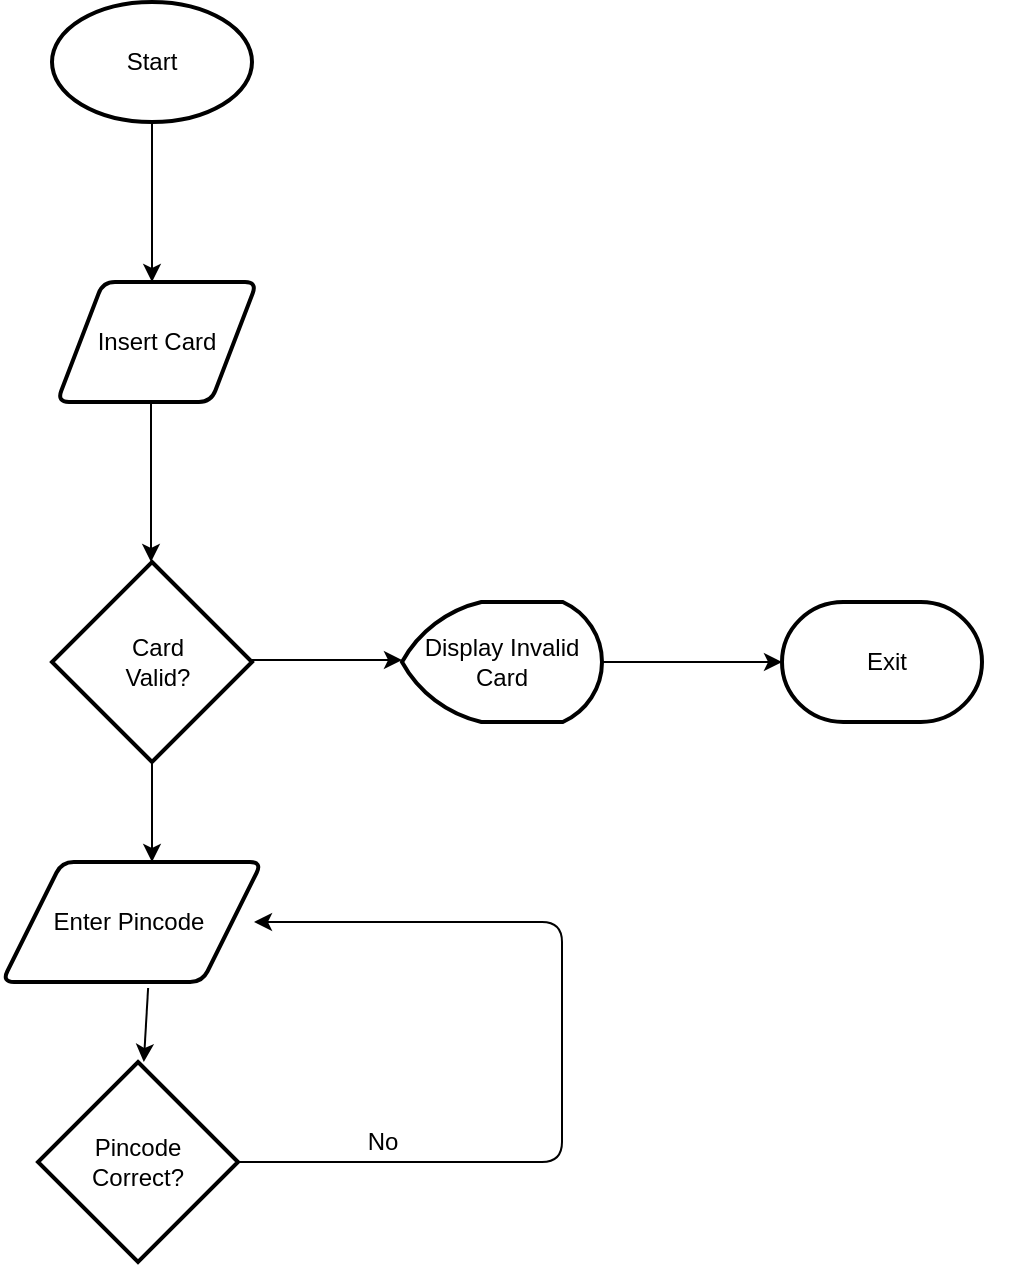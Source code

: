 <mxfile version="13.8.1" type="github">
  <diagram id="C5RBs43oDa-KdzZeNtuy" name="Page-1">
    <mxGraphModel dx="1574" dy="831" grid="1" gridSize="10" guides="1" tooltips="1" connect="1" arrows="1" fold="1" page="1" pageScale="1" pageWidth="827" pageHeight="1169" math="0" shadow="0">
      <root>
        <mxCell id="WIyWlLk6GJQsqaUBKTNV-0" />
        <mxCell id="WIyWlLk6GJQsqaUBKTNV-1" parent="WIyWlLk6GJQsqaUBKTNV-0" />
        <mxCell id="2szCrsYi-X07RI1uhAbR-32" value="" style="strokeWidth=2;html=1;shape=mxgraph.flowchart.start_1;whiteSpace=wrap;" vertex="1" parent="WIyWlLk6GJQsqaUBKTNV-1">
          <mxGeometry x="265" y="40" width="100" height="60" as="geometry" />
        </mxCell>
        <mxCell id="2szCrsYi-X07RI1uhAbR-27" value="" style="shape=parallelogram;html=1;strokeWidth=2;perimeter=parallelogramPerimeter;whiteSpace=wrap;rounded=1;arcSize=12;size=0.23;" vertex="1" parent="WIyWlLk6GJQsqaUBKTNV-1">
          <mxGeometry x="267.5" y="180" width="100" height="60" as="geometry" />
        </mxCell>
        <mxCell id="2szCrsYi-X07RI1uhAbR-24" value="" style="strokeWidth=2;html=1;shape=mxgraph.flowchart.decision;whiteSpace=wrap;" vertex="1" parent="WIyWlLk6GJQsqaUBKTNV-1">
          <mxGeometry x="265" y="320" width="100" height="100" as="geometry" />
        </mxCell>
        <mxCell id="2szCrsYi-X07RI1uhAbR-1" value="" style="endArrow=classic;html=1;exitX=0.5;exitY=1;exitDx=0;exitDy=0;" edge="1" parent="WIyWlLk6GJQsqaUBKTNV-1">
          <mxGeometry width="50" height="50" relative="1" as="geometry">
            <mxPoint x="315" y="100" as="sourcePoint" />
            <mxPoint x="315" y="180" as="targetPoint" />
          </mxGeometry>
        </mxCell>
        <mxCell id="2szCrsYi-X07RI1uhAbR-11" value="Start" style="text;html=1;strokeColor=none;fillColor=none;align=center;verticalAlign=middle;whiteSpace=wrap;rounded=0;" vertex="1" parent="WIyWlLk6GJQsqaUBKTNV-1">
          <mxGeometry x="295" y="60" width="40" height="20" as="geometry" />
        </mxCell>
        <mxCell id="2szCrsYi-X07RI1uhAbR-12" value="Insert Card" style="text;html=1;strokeColor=none;fillColor=none;align=center;verticalAlign=middle;whiteSpace=wrap;rounded=0;" vertex="1" parent="WIyWlLk6GJQsqaUBKTNV-1">
          <mxGeometry x="255" y="200" width="125" height="20" as="geometry" />
        </mxCell>
        <mxCell id="2szCrsYi-X07RI1uhAbR-20" value="" style="endArrow=classic;html=1;exitX=0.5;exitY=1;exitDx=0;exitDy=0;" edge="1" parent="WIyWlLk6GJQsqaUBKTNV-1">
          <mxGeometry width="50" height="50" relative="1" as="geometry">
            <mxPoint x="314.5" y="240" as="sourcePoint" />
            <mxPoint x="314.5" y="320" as="targetPoint" />
          </mxGeometry>
        </mxCell>
        <mxCell id="2szCrsYi-X07RI1uhAbR-21" value="Card Valid?" style="text;html=1;strokeColor=none;fillColor=none;align=center;verticalAlign=middle;whiteSpace=wrap;rounded=0;" vertex="1" parent="WIyWlLk6GJQsqaUBKTNV-1">
          <mxGeometry x="297.5" y="360" width="40" height="20" as="geometry" />
        </mxCell>
        <mxCell id="2szCrsYi-X07RI1uhAbR-22" value="" style="endArrow=classic;html=1;exitX=1;exitY=0.5;exitDx=0;exitDy=0;" edge="1" parent="WIyWlLk6GJQsqaUBKTNV-1">
          <mxGeometry width="50" height="50" relative="1" as="geometry">
            <mxPoint x="365" y="369" as="sourcePoint" />
            <mxPoint x="440" y="369" as="targetPoint" />
          </mxGeometry>
        </mxCell>
        <mxCell id="2szCrsYi-X07RI1uhAbR-23" value="" style="strokeWidth=2;html=1;shape=mxgraph.flowchart.display;whiteSpace=wrap;" vertex="1" parent="WIyWlLk6GJQsqaUBKTNV-1">
          <mxGeometry x="440" y="340" width="100" height="60" as="geometry" />
        </mxCell>
        <mxCell id="2szCrsYi-X07RI1uhAbR-28" value="Display Invalid Card" style="text;html=1;strokeColor=none;fillColor=none;align=center;verticalAlign=middle;whiteSpace=wrap;rounded=0;" vertex="1" parent="WIyWlLk6GJQsqaUBKTNV-1">
          <mxGeometry x="450" y="360" width="80" height="20" as="geometry" />
        </mxCell>
        <mxCell id="2szCrsYi-X07RI1uhAbR-29" value="" style="endArrow=classic;html=1;exitX=1;exitY=0.5;exitDx=0;exitDy=0;exitPerimeter=0;" edge="1" parent="WIyWlLk6GJQsqaUBKTNV-1" source="2szCrsYi-X07RI1uhAbR-23">
          <mxGeometry width="50" height="50" relative="1" as="geometry">
            <mxPoint x="340" y="390" as="sourcePoint" />
            <mxPoint x="630" y="370" as="targetPoint" />
          </mxGeometry>
        </mxCell>
        <mxCell id="2szCrsYi-X07RI1uhAbR-30" value="" style="strokeWidth=2;html=1;shape=mxgraph.flowchart.terminator;whiteSpace=wrap;" vertex="1" parent="WIyWlLk6GJQsqaUBKTNV-1">
          <mxGeometry x="630" y="340" width="100" height="60" as="geometry" />
        </mxCell>
        <mxCell id="2szCrsYi-X07RI1uhAbR-31" value="Exit" style="text;html=1;strokeColor=none;fillColor=none;align=center;verticalAlign=middle;whiteSpace=wrap;rounded=0;" vertex="1" parent="WIyWlLk6GJQsqaUBKTNV-1">
          <mxGeometry x="620" y="360" width="125" height="20" as="geometry" />
        </mxCell>
        <mxCell id="2szCrsYi-X07RI1uhAbR-33" value="" style="endArrow=classic;html=1;exitX=0.5;exitY=1;exitDx=0;exitDy=0;exitPerimeter=0;" edge="1" parent="WIyWlLk6GJQsqaUBKTNV-1" source="2szCrsYi-X07RI1uhAbR-24">
          <mxGeometry width="50" height="50" relative="1" as="geometry">
            <mxPoint x="340" y="390" as="sourcePoint" />
            <mxPoint x="315" y="470" as="targetPoint" />
          </mxGeometry>
        </mxCell>
        <mxCell id="2szCrsYi-X07RI1uhAbR-34" value="" style="shape=parallelogram;html=1;strokeWidth=2;perimeter=parallelogramPerimeter;whiteSpace=wrap;rounded=1;arcSize=12;size=0.23;" vertex="1" parent="WIyWlLk6GJQsqaUBKTNV-1">
          <mxGeometry x="240" y="470" width="130" height="60" as="geometry" />
        </mxCell>
        <mxCell id="2szCrsYi-X07RI1uhAbR-35" value="Enter Pincode" style="text;html=1;strokeColor=none;fillColor=none;align=center;verticalAlign=middle;whiteSpace=wrap;rounded=0;" vertex="1" parent="WIyWlLk6GJQsqaUBKTNV-1">
          <mxGeometry x="241" y="490" width="125" height="20" as="geometry" />
        </mxCell>
        <mxCell id="2szCrsYi-X07RI1uhAbR-38" value="" style="strokeWidth=2;html=1;shape=mxgraph.flowchart.decision;whiteSpace=wrap;" vertex="1" parent="WIyWlLk6GJQsqaUBKTNV-1">
          <mxGeometry x="258" y="570" width="100" height="100" as="geometry" />
        </mxCell>
        <mxCell id="2szCrsYi-X07RI1uhAbR-39" value="" style="endArrow=classic;html=1;exitX=0.562;exitY=1.05;exitDx=0;exitDy=0;exitPerimeter=0;" edge="1" parent="WIyWlLk6GJQsqaUBKTNV-1" source="2szCrsYi-X07RI1uhAbR-34" target="2szCrsYi-X07RI1uhAbR-38">
          <mxGeometry width="50" height="50" relative="1" as="geometry">
            <mxPoint x="325" y="430" as="sourcePoint" />
            <mxPoint x="308" y="570" as="targetPoint" />
          </mxGeometry>
        </mxCell>
        <mxCell id="2szCrsYi-X07RI1uhAbR-40" value="Pincode Correct?" style="text;html=1;strokeColor=none;fillColor=none;align=center;verticalAlign=middle;whiteSpace=wrap;rounded=0;" vertex="1" parent="WIyWlLk6GJQsqaUBKTNV-1">
          <mxGeometry x="288" y="610" width="40" height="20" as="geometry" />
        </mxCell>
        <mxCell id="2szCrsYi-X07RI1uhAbR-41" value="" style="endArrow=classic;html=1;exitX=1;exitY=0.5;exitDx=0;exitDy=0;exitPerimeter=0;" edge="1" parent="WIyWlLk6GJQsqaUBKTNV-1" source="2szCrsYi-X07RI1uhAbR-38" target="2szCrsYi-X07RI1uhAbR-35">
          <mxGeometry width="50" height="50" relative="1" as="geometry">
            <mxPoint x="420" y="620" as="sourcePoint" />
            <mxPoint x="510" y="470" as="targetPoint" />
            <Array as="points">
              <mxPoint x="520" y="620" />
              <mxPoint x="520" y="500" />
            </Array>
          </mxGeometry>
        </mxCell>
        <mxCell id="2szCrsYi-X07RI1uhAbR-42" value="No" style="text;html=1;strokeColor=none;fillColor=none;align=center;verticalAlign=middle;whiteSpace=wrap;rounded=0;" vertex="1" parent="WIyWlLk6GJQsqaUBKTNV-1">
          <mxGeometry x="367.5" y="600" width="125" height="20" as="geometry" />
        </mxCell>
      </root>
    </mxGraphModel>
  </diagram>
</mxfile>
